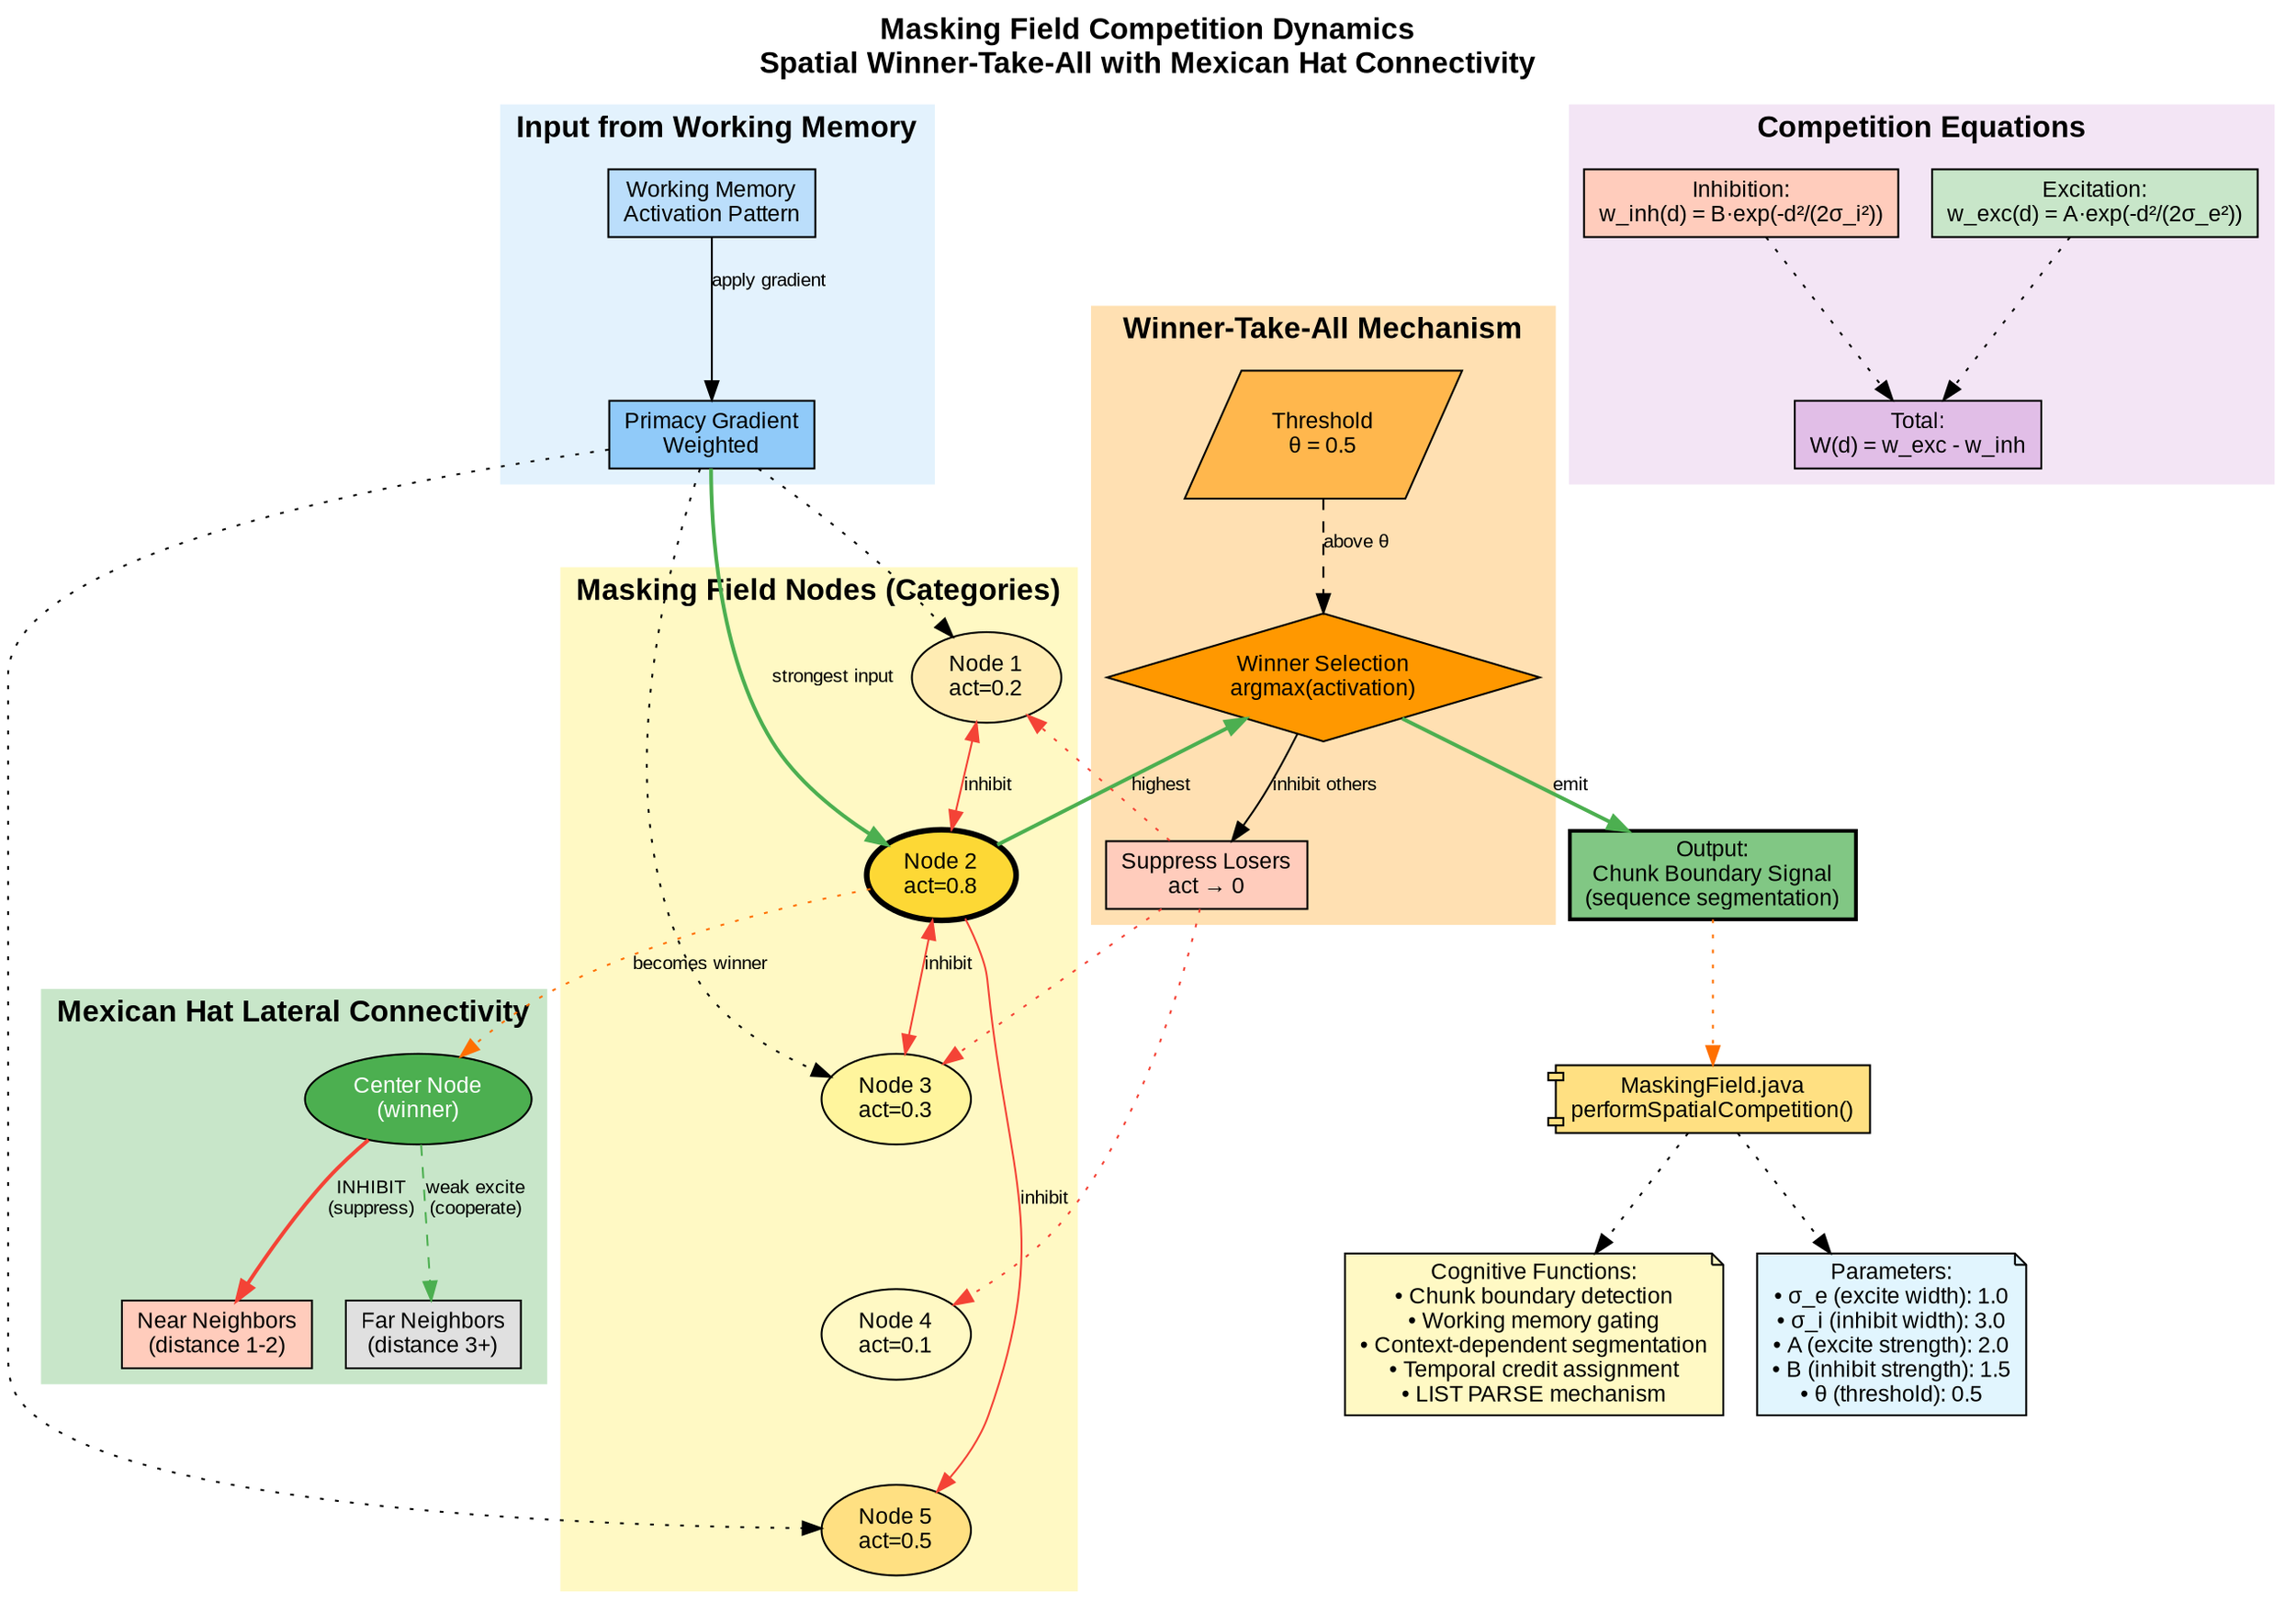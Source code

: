 digraph MaskingFieldCompetition {
    rankdir=TB;
    bgcolor="white";
    node [fontname="Arial", fontsize=12];
    edge [fontname="Arial", fontsize=10];

    // Title
    label="Masking Field Competition Dynamics\nSpatial Winner-Take-All with Mexican Hat Connectivity";
    labelloc=t;
    fontsize=16;
    fontname="Arial Bold";

    // Input from working memory
    subgraph cluster_input {
        label="Input from Working Memory";
        style=filled;
        color="#E3F2FD";

        wm [label="Working Memory\nActivation Pattern", shape=box, fillcolor="#BBDEFB", style=filled];
        primacy [label="Primacy Gradient\nWeighted", shape=box, fillcolor="#90CAF9", style=filled];
    }

    wm -> primacy [label="apply gradient"];

    // Masking field nodes
    subgraph cluster_nodes {
        label="Masking Field Nodes (Categories)";
        style=filled;
        color="#FFF9C4";

        node1 [label="Node 1\nact=0.2", shape=ellipse, fillcolor="#FFECB3", style=filled];
        node2 [label="Node 2\nact=0.8", shape=ellipse, fillcolor="#FDD835", style=filled, penwidth=3];
        node3 [label="Node 3\nact=0.3", shape=ellipse, fillcolor="#FFF59D", style=filled];
        node4 [label="Node 4\nact=0.1", shape=ellipse, fillcolor="#FFF9C4", style=filled];
        node5 [label="Node 5\nact=0.5", shape=ellipse, fillcolor="#FFE082", style=filled];

        node1 -> node2 -> node3 -> node4 -> node5 [style=invis];
    }

    primacy -> node2 [label="strongest input", color="#4CAF50", penwidth=2];
    primacy -> node1 [style=dotted];
    primacy -> node3 [style=dotted];
    primacy -> node5 [style=dotted];

    // Mexican hat connectivity
    subgraph cluster_mexican {
        label="Mexican Hat Lateral Connectivity";
        style=filled;
        color="#C8E6C9";

        center [label="Center Node\n(winner)", shape=ellipse, fillcolor="#4CAF50", style=filled, fontcolor=white];
        near [label="Near Neighbors\n(distance 1-2)", shape=box, fillcolor="#FFCCBC", style=filled];
        far [label="Far Neighbors\n(distance 3+)", shape=box, fillcolor="#E0E0E0", style=filled];

        center -> near [label="INHIBIT\n(suppress)", color="#F44336", penwidth=2];
        center -> far [label="weak excite\n(cooperate)", color="#4CAF50", style=dashed];
    }

    node2 -> center [label="becomes winner", style=dotted, color="#FF6F00"];

    // Competition dynamics
    node2 -> node1 [label="inhibit", color="#F44336", dir=both];
    node2 -> node3 [label="inhibit", color="#F44336", dir=both];
    node2 -> node5 [label="inhibit", color="#F44336"];

    // Equations
    subgraph cluster_equations {
        label="Competition Equations";
        style=filled;
        color="#F3E5F5";

        excite_eq [label="Excitation:\nw_exc(d) = A·exp(-d²/(2σ_e²))", shape=box, fillcolor="#C8E6C9", style=filled];
        inhibit_eq [label="Inhibition:\nw_inh(d) = B·exp(-d²/(2σ_i²))", shape=box, fillcolor="#FFCCBC", style=filled];
        total_eq [label="Total:\nW(d) = w_exc - w_inh", shape=box, fillcolor="#E1BEE7", style=filled];
    }

    excite_eq -> total_eq [style=dotted];
    inhibit_eq -> total_eq [style=dotted];

    // Winner determination
    subgraph cluster_winner {
        label="Winner-Take-All Mechanism";
        style=filled;
        color="#FFE0B2";

        threshold [label="Threshold\nθ = 0.5", shape=parallelogram, fillcolor="#FFB74D", style=filled];
        winner [label="Winner Selection\nargmax(activation)", shape=diamond, fillcolor="#FF9800", style=filled];
        suppress [label="Suppress Losers\nact → 0", shape=box, fillcolor="#FFCCBC", style=filled];
    }

    node2 -> winner [label="highest", color="#4CAF50", penwidth=2];
    winner -> suppress [label="inhibit others"];
    threshold -> winner [style=dashed, label="above θ"];

    suppress -> node1 [style=dotted, color="#F44336"];
    suppress -> node3 [style=dotted, color="#F44336"];
    suppress -> node4 [style=dotted, color="#F44336"];

    // Output (chunk boundary)
    output [label="Output:\nChunk Boundary Signal\n(sequence segmentation)", shape=box, fillcolor="#81C784", style=filled, penwidth=2];
    winner -> output [label="emit", color="#4CAF50", penwidth=2];

    // Implementation
    impl [label="MaskingField.java\nperformSpatialCompetition()", shape=component, fillcolor="#FFE082", style=filled];
    output -> impl [style=dotted, color="#FF6F00"];

    // Parameters
    params [label="Parameters:\n• σ_e (excite width): 1.0\n• σ_i (inhibit width): 3.0\n• A (excite strength): 2.0\n• B (inhibit strength): 1.5\n• θ (threshold): 0.5", shape=note, fillcolor="#E1F5FE", style=filled];

    impl -> params [style=dotted];

    // Functions
    functions [label="Cognitive Functions:\n• Chunk boundary detection\n• Working memory gating\n• Context-dependent segmentation\n• Temporal credit assignment\n• LIST PARSE mechanism", shape=note, fillcolor="#FFF9C4", style=filled];

    impl -> functions [style=dotted];
}
